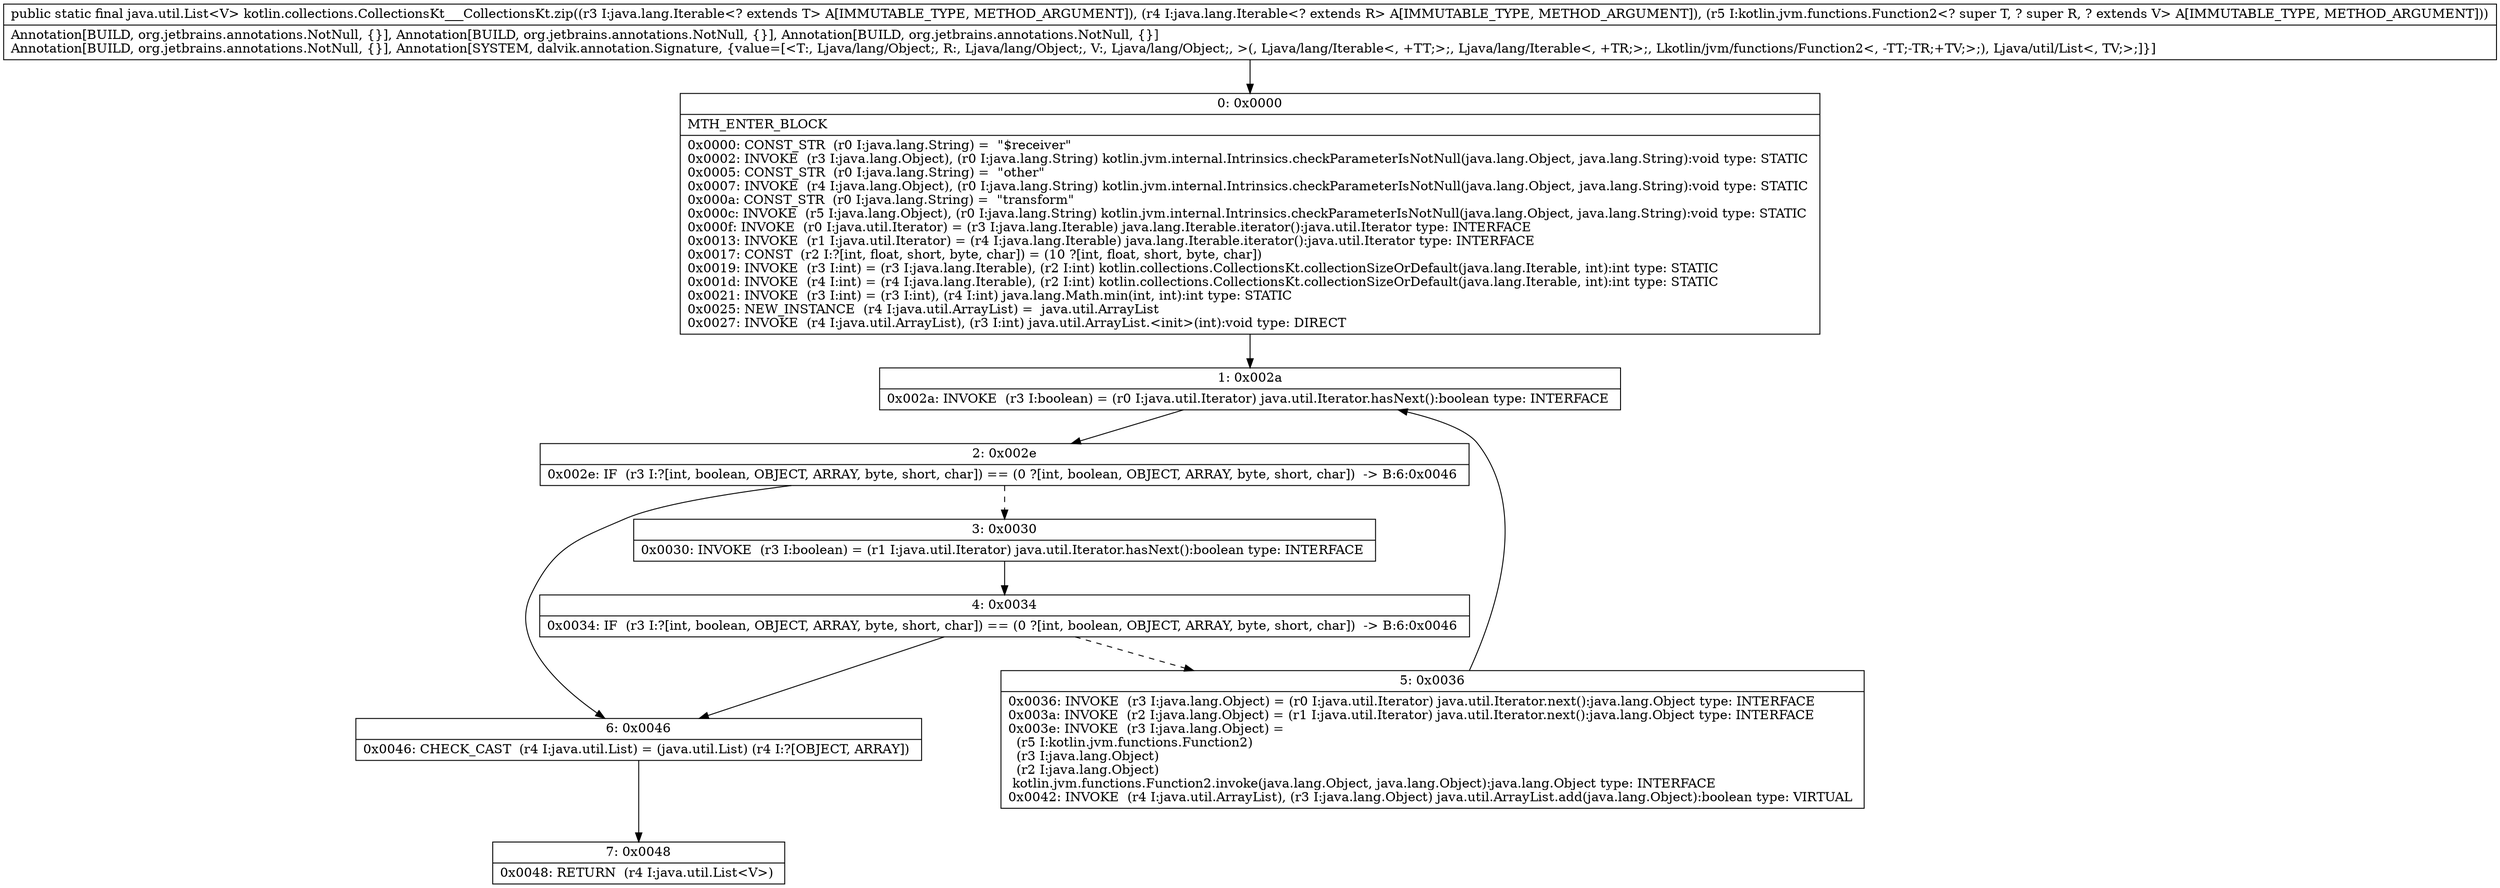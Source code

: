 digraph "CFG forkotlin.collections.CollectionsKt___CollectionsKt.zip(Ljava\/lang\/Iterable;Ljava\/lang\/Iterable;Lkotlin\/jvm\/functions\/Function2;)Ljava\/util\/List;" {
Node_0 [shape=record,label="{0\:\ 0x0000|MTH_ENTER_BLOCK\l|0x0000: CONST_STR  (r0 I:java.lang.String) =  \"$receiver\" \l0x0002: INVOKE  (r3 I:java.lang.Object), (r0 I:java.lang.String) kotlin.jvm.internal.Intrinsics.checkParameterIsNotNull(java.lang.Object, java.lang.String):void type: STATIC \l0x0005: CONST_STR  (r0 I:java.lang.String) =  \"other\" \l0x0007: INVOKE  (r4 I:java.lang.Object), (r0 I:java.lang.String) kotlin.jvm.internal.Intrinsics.checkParameterIsNotNull(java.lang.Object, java.lang.String):void type: STATIC \l0x000a: CONST_STR  (r0 I:java.lang.String) =  \"transform\" \l0x000c: INVOKE  (r5 I:java.lang.Object), (r0 I:java.lang.String) kotlin.jvm.internal.Intrinsics.checkParameterIsNotNull(java.lang.Object, java.lang.String):void type: STATIC \l0x000f: INVOKE  (r0 I:java.util.Iterator) = (r3 I:java.lang.Iterable) java.lang.Iterable.iterator():java.util.Iterator type: INTERFACE \l0x0013: INVOKE  (r1 I:java.util.Iterator) = (r4 I:java.lang.Iterable) java.lang.Iterable.iterator():java.util.Iterator type: INTERFACE \l0x0017: CONST  (r2 I:?[int, float, short, byte, char]) = (10 ?[int, float, short, byte, char]) \l0x0019: INVOKE  (r3 I:int) = (r3 I:java.lang.Iterable), (r2 I:int) kotlin.collections.CollectionsKt.collectionSizeOrDefault(java.lang.Iterable, int):int type: STATIC \l0x001d: INVOKE  (r4 I:int) = (r4 I:java.lang.Iterable), (r2 I:int) kotlin.collections.CollectionsKt.collectionSizeOrDefault(java.lang.Iterable, int):int type: STATIC \l0x0021: INVOKE  (r3 I:int) = (r3 I:int), (r4 I:int) java.lang.Math.min(int, int):int type: STATIC \l0x0025: NEW_INSTANCE  (r4 I:java.util.ArrayList) =  java.util.ArrayList \l0x0027: INVOKE  (r4 I:java.util.ArrayList), (r3 I:int) java.util.ArrayList.\<init\>(int):void type: DIRECT \l}"];
Node_1 [shape=record,label="{1\:\ 0x002a|0x002a: INVOKE  (r3 I:boolean) = (r0 I:java.util.Iterator) java.util.Iterator.hasNext():boolean type: INTERFACE \l}"];
Node_2 [shape=record,label="{2\:\ 0x002e|0x002e: IF  (r3 I:?[int, boolean, OBJECT, ARRAY, byte, short, char]) == (0 ?[int, boolean, OBJECT, ARRAY, byte, short, char])  \-\> B:6:0x0046 \l}"];
Node_3 [shape=record,label="{3\:\ 0x0030|0x0030: INVOKE  (r3 I:boolean) = (r1 I:java.util.Iterator) java.util.Iterator.hasNext():boolean type: INTERFACE \l}"];
Node_4 [shape=record,label="{4\:\ 0x0034|0x0034: IF  (r3 I:?[int, boolean, OBJECT, ARRAY, byte, short, char]) == (0 ?[int, boolean, OBJECT, ARRAY, byte, short, char])  \-\> B:6:0x0046 \l}"];
Node_5 [shape=record,label="{5\:\ 0x0036|0x0036: INVOKE  (r3 I:java.lang.Object) = (r0 I:java.util.Iterator) java.util.Iterator.next():java.lang.Object type: INTERFACE \l0x003a: INVOKE  (r2 I:java.lang.Object) = (r1 I:java.util.Iterator) java.util.Iterator.next():java.lang.Object type: INTERFACE \l0x003e: INVOKE  (r3 I:java.lang.Object) = \l  (r5 I:kotlin.jvm.functions.Function2)\l  (r3 I:java.lang.Object)\l  (r2 I:java.lang.Object)\l kotlin.jvm.functions.Function2.invoke(java.lang.Object, java.lang.Object):java.lang.Object type: INTERFACE \l0x0042: INVOKE  (r4 I:java.util.ArrayList), (r3 I:java.lang.Object) java.util.ArrayList.add(java.lang.Object):boolean type: VIRTUAL \l}"];
Node_6 [shape=record,label="{6\:\ 0x0046|0x0046: CHECK_CAST  (r4 I:java.util.List) = (java.util.List) (r4 I:?[OBJECT, ARRAY]) \l}"];
Node_7 [shape=record,label="{7\:\ 0x0048|0x0048: RETURN  (r4 I:java.util.List\<V\>) \l}"];
MethodNode[shape=record,label="{public static final java.util.List\<V\> kotlin.collections.CollectionsKt___CollectionsKt.zip((r3 I:java.lang.Iterable\<? extends T\> A[IMMUTABLE_TYPE, METHOD_ARGUMENT]), (r4 I:java.lang.Iterable\<? extends R\> A[IMMUTABLE_TYPE, METHOD_ARGUMENT]), (r5 I:kotlin.jvm.functions.Function2\<? super T, ? super R, ? extends V\> A[IMMUTABLE_TYPE, METHOD_ARGUMENT]))  | Annotation[BUILD, org.jetbrains.annotations.NotNull, \{\}], Annotation[BUILD, org.jetbrains.annotations.NotNull, \{\}], Annotation[BUILD, org.jetbrains.annotations.NotNull, \{\}]\lAnnotation[BUILD, org.jetbrains.annotations.NotNull, \{\}], Annotation[SYSTEM, dalvik.annotation.Signature, \{value=[\<T:, Ljava\/lang\/Object;, R:, Ljava\/lang\/Object;, V:, Ljava\/lang\/Object;, \>(, Ljava\/lang\/Iterable\<, +TT;\>;, Ljava\/lang\/Iterable\<, +TR;\>;, Lkotlin\/jvm\/functions\/Function2\<, \-TT;\-TR;+TV;\>;), Ljava\/util\/List\<, TV;\>;]\}]\l}"];
MethodNode -> Node_0;
Node_0 -> Node_1;
Node_1 -> Node_2;
Node_2 -> Node_3[style=dashed];
Node_2 -> Node_6;
Node_3 -> Node_4;
Node_4 -> Node_5[style=dashed];
Node_4 -> Node_6;
Node_5 -> Node_1;
Node_6 -> Node_7;
}

